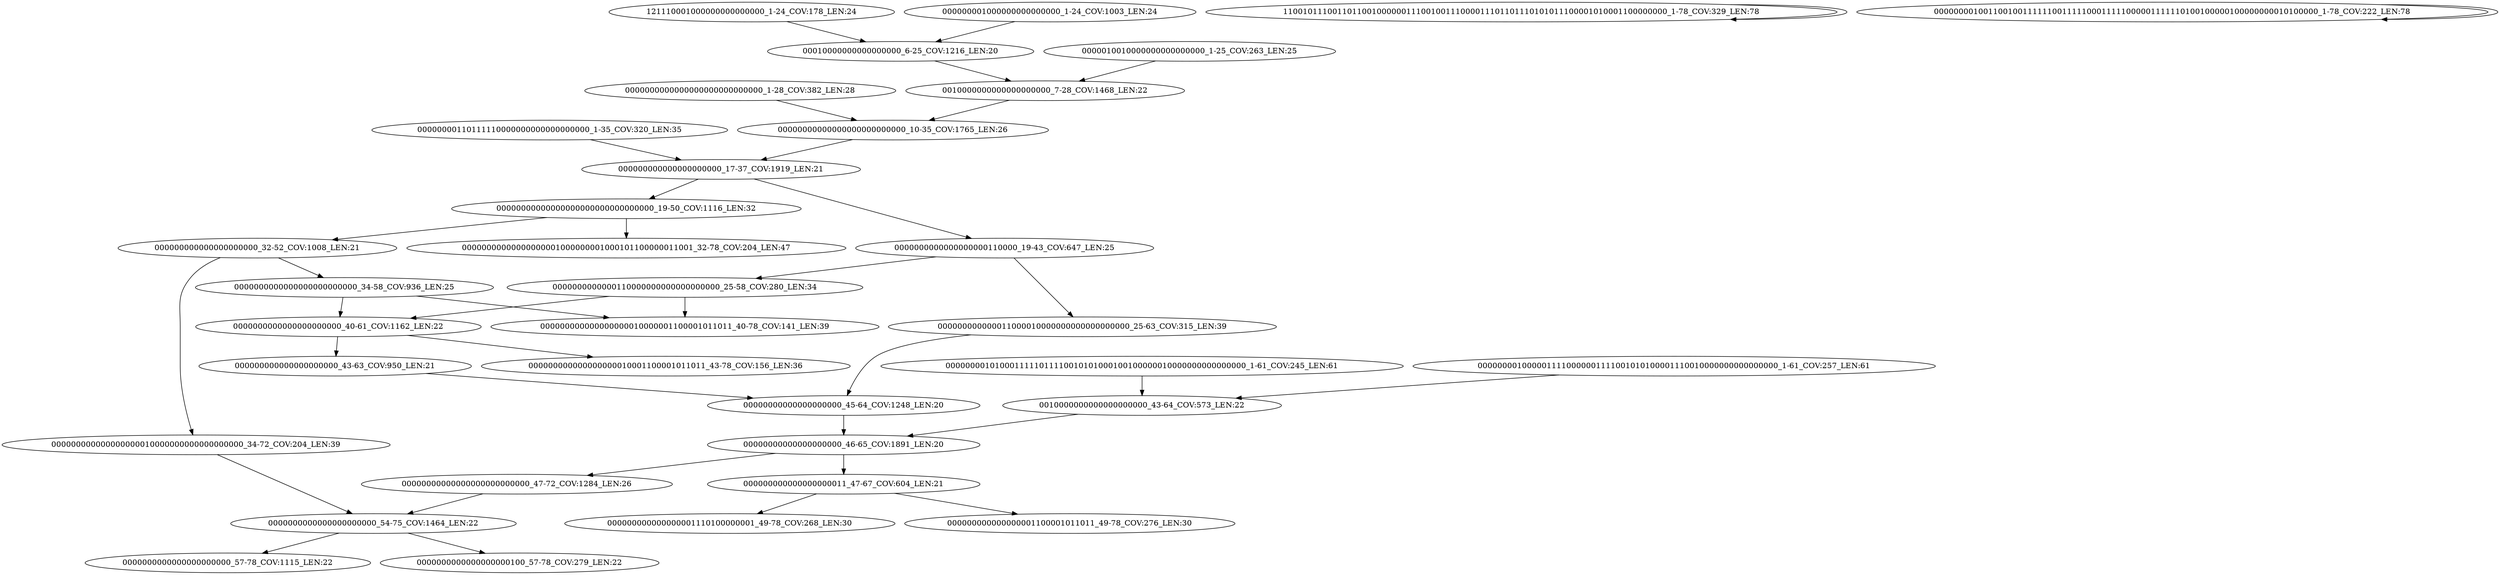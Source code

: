 digraph G {
    "0010000000000000000000_7-28_COV:1468_LEN:22" -> "00000000000000000000000000_10-35_COV:1765_LEN:26";
    "0000000000000000000110000_19-43_COV:647_LEN:25" -> "000000000000011000010000000000000000000_25-63_COV:315_LEN:39";
    "0000000000000000000110000_19-43_COV:647_LEN:25" -> "0000000000000110000000000000000000_25-58_COV:280_LEN:34";
    "000000000000011000010000000000000000000_25-63_COV:315_LEN:39" -> "00000000000000000000_45-64_COV:1248_LEN:20";
    "00000000000000000000000000_47-72_COV:1284_LEN:26" -> "0000000000000000000000_54-75_COV:1464_LEN:22";
    "000000000000000000010000000000000000000_34-72_COV:204_LEN:39" -> "0000000000000000000000_54-75_COV:1464_LEN:22";
    "000000000000000000011_47-67_COV:604_LEN:21" -> "000000000000000001110100000001_49-78_COV:268_LEN:30";
    "000000000000000000011_47-67_COV:604_LEN:21" -> "000000000000000001100001011011_49-78_COV:276_LEN:30";
    "00000000000000000000000000_10-35_COV:1765_LEN:26" -> "000000000000000000000_17-37_COV:1919_LEN:21";
    "00010000000000000000_6-25_COV:1216_LEN:20" -> "0010000000000000000000_7-28_COV:1468_LEN:22";
    "0000010010000000000000000_1-25_COV:263_LEN:25" -> "0010000000000000000000_7-28_COV:1468_LEN:22";
    "0000000000000000000000_54-75_COV:1464_LEN:22" -> "0000000000000000000000_57-78_COV:1115_LEN:22";
    "0000000000000000000000_54-75_COV:1464_LEN:22" -> "0000000000000000000100_57-78_COV:279_LEN:22";
    "0000000000000000000000000_34-58_COV:936_LEN:25" -> "000000000000000000010000001100001011011_40-78_COV:141_LEN:39";
    "0000000000000000000000000_34-58_COV:936_LEN:25" -> "0000000000000000000000_40-61_COV:1162_LEN:22";
    "121110001000000000000000_1-24_COV:178_LEN:24" -> "00010000000000000000_6-25_COV:1216_LEN:20";
    "0010000000000000000000_43-64_COV:573_LEN:22" -> "00000000000000000000_46-65_COV:1891_LEN:20";
    "000000000000000000000_32-52_COV:1008_LEN:21" -> "000000000000000000010000000000000000000_34-72_COV:204_LEN:39";
    "000000000000000000000_32-52_COV:1008_LEN:21" -> "0000000000000000000000000_34-58_COV:936_LEN:25";
    "0000000000000000000000000000_1-28_COV:382_LEN:28" -> "00000000000000000000000000_10-35_COV:1765_LEN:26";
    "000000001000000000000000_1-24_COV:1003_LEN:24" -> "00010000000000000000_6-25_COV:1216_LEN:20";
    "000000000000000000000_17-37_COV:1919_LEN:21" -> "0000000000000000000110000_19-43_COV:647_LEN:25";
    "000000000000000000000_17-37_COV:1919_LEN:21" -> "00000000000000000000000000000000_19-50_COV:1116_LEN:32";
    "000000000000000000000_43-63_COV:950_LEN:21" -> "00000000000000000000_45-64_COV:1248_LEN:20";
    "110010111001101100100000011100100111000011101101110101011100001010001100000000_1-78_COV:329_LEN:78" -> "110010111001101100100000011100100111000011101101110101011100001010001100000000_1-78_COV:329_LEN:78";
    "00000000000000000000000000000000_19-50_COV:1116_LEN:32" -> "00000000000000000001000000001000101100000011001_32-78_COV:204_LEN:47";
    "00000000000000000000000000000000_19-50_COV:1116_LEN:32" -> "000000000000000000000_32-52_COV:1008_LEN:21";
    "00000000000000000000_46-65_COV:1891_LEN:20" -> "00000000000000000000000000_47-72_COV:1284_LEN:26";
    "00000000000000000000_46-65_COV:1891_LEN:20" -> "000000000000000000011_47-67_COV:604_LEN:21";
    "00000000000000000000_45-64_COV:1248_LEN:20" -> "00000000000000000000_46-65_COV:1891_LEN:20";
    "0000000010100011111011110010101000100100000010000000000000000_1-61_COV:245_LEN:61" -> "0010000000000000000000_43-64_COV:573_LEN:22";
    "0000000010000011110000001111001010100001110010000000000000000_1-61_COV:257_LEN:61" -> "0010000000000000000000_43-64_COV:573_LEN:22";
    "0000000000000110000000000000000000_25-58_COV:280_LEN:34" -> "000000000000000000010000001100001011011_40-78_COV:141_LEN:39";
    "0000000000000110000000000000000000_25-58_COV:280_LEN:34" -> "0000000000000000000000_40-61_COV:1162_LEN:22";
    "00000000110111110000000000000000000_1-35_COV:320_LEN:35" -> "000000000000000000000_17-37_COV:1919_LEN:21";
    "000000001001100100111111001111100011111000001111110100100000100000000010100000_1-78_COV:222_LEN:78" -> "000000001001100100111111001111100011111000001111110100100000100000000010100000_1-78_COV:222_LEN:78";
    "0000000000000000000000_40-61_COV:1162_LEN:22" -> "000000000000000000010001100001011011_43-78_COV:156_LEN:36";
    "0000000000000000000000_40-61_COV:1162_LEN:22" -> "000000000000000000000_43-63_COV:950_LEN:21";
}
